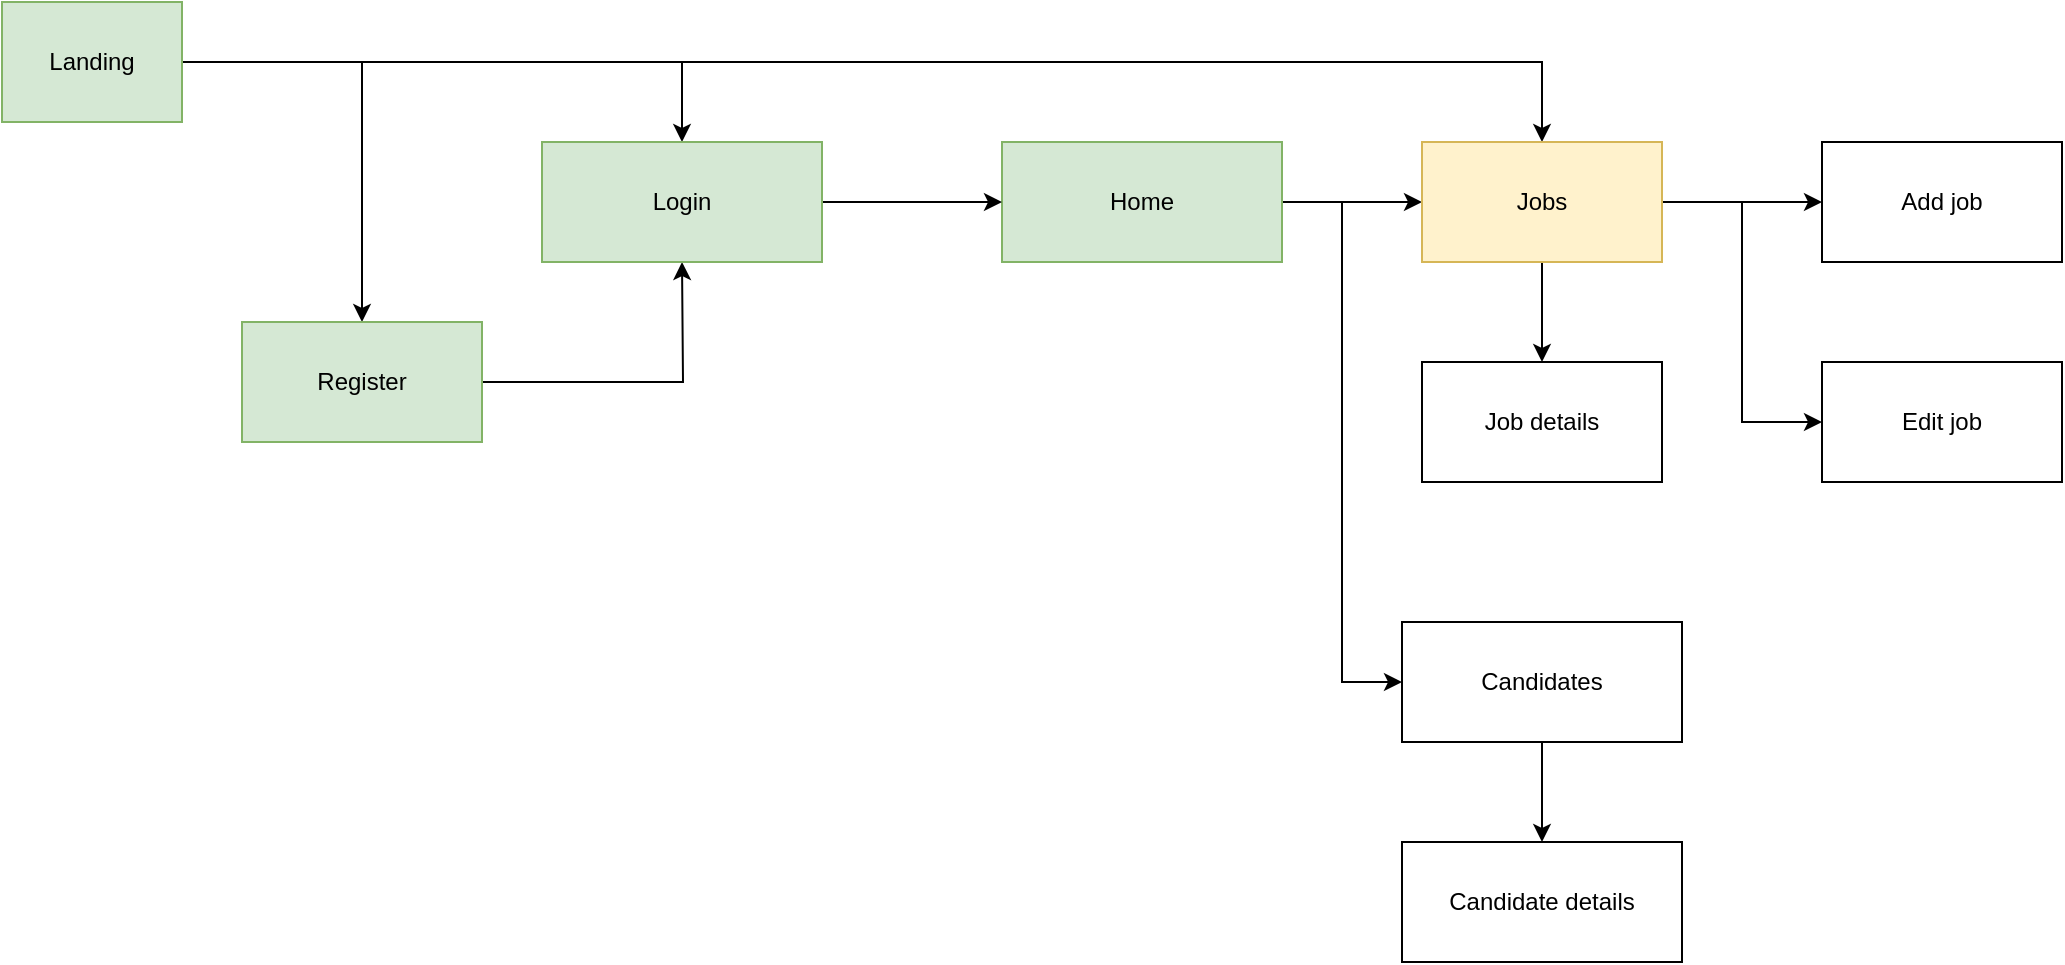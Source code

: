 <mxfile version="14.7.4" type="embed" pages="2"><diagram id="fBr3d5B6bGcw9yO6yx-x" name="routing company"><mxGraphModel dx="1684" dy="847" grid="1" gridSize="10" guides="1" tooltips="1" connect="1" arrows="1" fold="1" page="1" pageScale="1" pageWidth="850" pageHeight="1100" math="0" shadow="0"><root><mxCell id="d9Kt2vk20McQw-7nQmDv-0"/><mxCell id="d9Kt2vk20McQw-7nQmDv-1" parent="d9Kt2vk20McQw-7nQmDv-0"/><mxCell id="0VPqhQAM1J35TyShd2xN-18" style="edgeStyle=orthogonalEdgeStyle;rounded=0;orthogonalLoop=1;jettySize=auto;html=1;entryX=0;entryY=0.5;entryDx=0;entryDy=0;" parent="d9Kt2vk20McQw-7nQmDv-1" source="0VPqhQAM1J35TyShd2xN-8" target="0VPqhQAM1J35TyShd2xN-17" edge="1"><mxGeometry relative="1" as="geometry"/></mxCell><mxCell id="KjlB6gg_QOdUkgkOdXiY-7" style="edgeStyle=orthogonalEdgeStyle;rounded=0;orthogonalLoop=1;jettySize=auto;html=1;entryX=0;entryY=0.5;entryDx=0;entryDy=0;" parent="d9Kt2vk20McQw-7nQmDv-1" source="0VPqhQAM1J35TyShd2xN-8" target="KjlB6gg_QOdUkgkOdXiY-6" edge="1"><mxGeometry relative="1" as="geometry"/></mxCell><mxCell id="0VPqhQAM1J35TyShd2xN-8" value="Home" style="rounded=0;whiteSpace=wrap;html=1;sketch=0;fillColor=#d5e8d4;strokeColor=#82b366;" parent="d9Kt2vk20McQw-7nQmDv-1" vertex="1"><mxGeometry x="560" y="80" width="140" height="60" as="geometry"/></mxCell><mxCell id="0VPqhQAM1J35TyShd2xN-11" style="edgeStyle=orthogonalEdgeStyle;rounded=0;orthogonalLoop=1;jettySize=auto;html=1;" parent="d9Kt2vk20McQw-7nQmDv-1" source="0VPqhQAM1J35TyShd2xN-9" target="0VPqhQAM1J35TyShd2xN-10" edge="1"><mxGeometry relative="1" as="geometry"/></mxCell><mxCell id="0VPqhQAM1J35TyShd2xN-13" style="edgeStyle=orthogonalEdgeStyle;rounded=0;orthogonalLoop=1;jettySize=auto;html=1;" parent="d9Kt2vk20McQw-7nQmDv-1" source="0VPqhQAM1J35TyShd2xN-9" target="0VPqhQAM1J35TyShd2xN-12" edge="1"><mxGeometry relative="1" as="geometry"/></mxCell><mxCell id="LHcS-rAOE_ItH1CW1lJK-0" style="edgeStyle=orthogonalEdgeStyle;rounded=0;orthogonalLoop=1;jettySize=auto;html=1;entryX=0.5;entryY=0;entryDx=0;entryDy=0;" parent="d9Kt2vk20McQw-7nQmDv-1" source="0VPqhQAM1J35TyShd2xN-9" target="0VPqhQAM1J35TyShd2xN-17" edge="1"><mxGeometry relative="1" as="geometry"/></mxCell><mxCell id="0VPqhQAM1J35TyShd2xN-9" value="Landing" style="rounded=0;whiteSpace=wrap;html=1;sketch=0;strokeColor=#82b366;fillColor=#d5e8d4;" parent="d9Kt2vk20McQw-7nQmDv-1" vertex="1"><mxGeometry x="60" y="10" width="90" height="60" as="geometry"/></mxCell><mxCell id="0VPqhQAM1J35TyShd2xN-15" style="edgeStyle=orthogonalEdgeStyle;rounded=0;orthogonalLoop=1;jettySize=auto;html=1;" parent="d9Kt2vk20McQw-7nQmDv-1" source="0VPqhQAM1J35TyShd2xN-10" edge="1"><mxGeometry relative="1" as="geometry"><mxPoint x="400" y="140" as="targetPoint"/></mxGeometry></mxCell><mxCell id="0VPqhQAM1J35TyShd2xN-10" value="Register" style="rounded=0;whiteSpace=wrap;html=1;sketch=0;strokeColor=#82b366;fillColor=#d5e8d4;" parent="d9Kt2vk20McQw-7nQmDv-1" vertex="1"><mxGeometry x="180" y="170" width="120" height="60" as="geometry"/></mxCell><mxCell id="0VPqhQAM1J35TyShd2xN-16" style="edgeStyle=orthogonalEdgeStyle;rounded=0;orthogonalLoop=1;jettySize=auto;html=1;entryX=0;entryY=0.5;entryDx=0;entryDy=0;" parent="d9Kt2vk20McQw-7nQmDv-1" source="0VPqhQAM1J35TyShd2xN-12" target="0VPqhQAM1J35TyShd2xN-8" edge="1"><mxGeometry relative="1" as="geometry"/></mxCell><mxCell id="0VPqhQAM1J35TyShd2xN-12" value="Login" style="rounded=0;whiteSpace=wrap;html=1;sketch=0;strokeColor=#82b366;fillColor=#d5e8d4;" parent="d9Kt2vk20McQw-7nQmDv-1" vertex="1"><mxGeometry x="330" y="80" width="140" height="60" as="geometry"/></mxCell><mxCell id="KjlB6gg_QOdUkgkOdXiY-1" value="" style="edgeStyle=orthogonalEdgeStyle;rounded=0;orthogonalLoop=1;jettySize=auto;html=1;" parent="d9Kt2vk20McQw-7nQmDv-1" source="0VPqhQAM1J35TyShd2xN-17" target="KjlB6gg_QOdUkgkOdXiY-0" edge="1"><mxGeometry relative="1" as="geometry"/></mxCell><mxCell id="KjlB6gg_QOdUkgkOdXiY-3" value="" style="edgeStyle=orthogonalEdgeStyle;rounded=0;orthogonalLoop=1;jettySize=auto;html=1;" parent="d9Kt2vk20McQw-7nQmDv-1" source="0VPqhQAM1J35TyShd2xN-17" target="KjlB6gg_QOdUkgkOdXiY-2" edge="1"><mxGeometry relative="1" as="geometry"/></mxCell><mxCell id="KjlB6gg_QOdUkgkOdXiY-5" style="edgeStyle=orthogonalEdgeStyle;rounded=0;orthogonalLoop=1;jettySize=auto;html=1;entryX=0;entryY=0.5;entryDx=0;entryDy=0;" parent="d9Kt2vk20McQw-7nQmDv-1" source="0VPqhQAM1J35TyShd2xN-17" target="KjlB6gg_QOdUkgkOdXiY-4" edge="1"><mxGeometry relative="1" as="geometry"/></mxCell><mxCell id="0VPqhQAM1J35TyShd2xN-17" value="Jobs" style="rounded=0;whiteSpace=wrap;html=1;sketch=0;fillColor=#fff2cc;strokeColor=#d6b656;" parent="d9Kt2vk20McQw-7nQmDv-1" vertex="1"><mxGeometry x="770" y="80" width="120" height="60" as="geometry"/></mxCell><mxCell id="KjlB6gg_QOdUkgkOdXiY-0" value="Add job" style="whiteSpace=wrap;html=1;rounded=0;sketch=0;" parent="d9Kt2vk20McQw-7nQmDv-1" vertex="1"><mxGeometry x="970" y="80" width="120" height="60" as="geometry"/></mxCell><mxCell id="KjlB6gg_QOdUkgkOdXiY-2" value="Job details" style="whiteSpace=wrap;html=1;rounded=0;sketch=0;" parent="d9Kt2vk20McQw-7nQmDv-1" vertex="1"><mxGeometry x="770" y="190" width="120" height="60" as="geometry"/></mxCell><mxCell id="KjlB6gg_QOdUkgkOdXiY-4" value="Edit job" style="whiteSpace=wrap;html=1;rounded=0;sketch=0;" parent="d9Kt2vk20McQw-7nQmDv-1" vertex="1"><mxGeometry x="970" y="190" width="120" height="60" as="geometry"/></mxCell><mxCell id="KjlB6gg_QOdUkgkOdXiY-9" style="edgeStyle=orthogonalEdgeStyle;rounded=0;orthogonalLoop=1;jettySize=auto;html=1;entryX=0.5;entryY=0;entryDx=0;entryDy=0;" parent="d9Kt2vk20McQw-7nQmDv-1" source="KjlB6gg_QOdUkgkOdXiY-6" target="KjlB6gg_QOdUkgkOdXiY-8" edge="1"><mxGeometry relative="1" as="geometry"/></mxCell><mxCell id="KjlB6gg_QOdUkgkOdXiY-6" value="Candidates" style="rounded=0;whiteSpace=wrap;html=1;sketch=0;" parent="d9Kt2vk20McQw-7nQmDv-1" vertex="1"><mxGeometry x="760" y="320" width="140" height="60" as="geometry"/></mxCell><mxCell id="KjlB6gg_QOdUkgkOdXiY-8" value="Candidate details" style="rounded=0;whiteSpace=wrap;html=1;sketch=0;" parent="d9Kt2vk20McQw-7nQmDv-1" vertex="1"><mxGeometry x="760" y="430" width="140" height="60" as="geometry"/></mxCell></root></mxGraphModel></diagram><diagram id="Xy-f-On0cxK1v_labLgM" name="routing candidate"><mxGraphModel dx="1130" dy="720" grid="1" gridSize="10" guides="1" tooltips="1" connect="1" arrows="1" fold="1" page="1" pageScale="1" pageWidth="850" pageHeight="1100" math="0" shadow="0"><root><mxCell id="FTQLlcLb5bZG7TZzsalt-0"/><mxCell id="FTQLlcLb5bZG7TZzsalt-1" parent="FTQLlcLb5bZG7TZzsalt-0"/><mxCell id="HCIlMNvmN0nBcz0fcrEZ-0" style="edgeStyle=orthogonalEdgeStyle;rounded=0;orthogonalLoop=1;jettySize=auto;html=1;entryX=0;entryY=0.5;entryDx=0;entryDy=0;" parent="FTQLlcLb5bZG7TZzsalt-1" source="HCIlMNvmN0nBcz0fcrEZ-2" target="HCIlMNvmN0nBcz0fcrEZ-13" edge="1"><mxGeometry relative="1" as="geometry"/></mxCell><mxCell id="HCIlMNvmN0nBcz0fcrEZ-2" value="Home" style="rounded=0;whiteSpace=wrap;html=1;sketch=0;fontColor=#1D3557;strokeColor=#457B9D;fillColor=#A8DADC;" parent="FTQLlcLb5bZG7TZzsalt-1" vertex="1"><mxGeometry x="540" y="120" width="140" height="60" as="geometry"/></mxCell><mxCell id="HCIlMNvmN0nBcz0fcrEZ-3" style="edgeStyle=orthogonalEdgeStyle;rounded=0;orthogonalLoop=1;jettySize=auto;html=1;" parent="FTQLlcLb5bZG7TZzsalt-1" source="HCIlMNvmN0nBcz0fcrEZ-5" target="HCIlMNvmN0nBcz0fcrEZ-7" edge="1"><mxGeometry relative="1" as="geometry"/></mxCell><mxCell id="HCIlMNvmN0nBcz0fcrEZ-4" style="edgeStyle=orthogonalEdgeStyle;rounded=0;orthogonalLoop=1;jettySize=auto;html=1;" parent="FTQLlcLb5bZG7TZzsalt-1" source="HCIlMNvmN0nBcz0fcrEZ-5" target="HCIlMNvmN0nBcz0fcrEZ-9" edge="1"><mxGeometry relative="1" as="geometry"/></mxCell><mxCell id="g1QOU21cq7KV9iqdDno6-0" style="edgeStyle=orthogonalEdgeStyle;rounded=0;orthogonalLoop=1;jettySize=auto;html=1;" parent="FTQLlcLb5bZG7TZzsalt-1" source="HCIlMNvmN0nBcz0fcrEZ-5" target="HCIlMNvmN0nBcz0fcrEZ-13" edge="1"><mxGeometry relative="1" as="geometry"/></mxCell><mxCell id="HCIlMNvmN0nBcz0fcrEZ-5" value="Landing" style="rounded=0;whiteSpace=wrap;html=1;sketch=0;fontColor=#1D3557;strokeColor=#457B9D;fillColor=#A8DADC;" parent="FTQLlcLb5bZG7TZzsalt-1" vertex="1"><mxGeometry x="40" y="40" width="90" height="60" as="geometry"/></mxCell><mxCell id="HCIlMNvmN0nBcz0fcrEZ-6" style="edgeStyle=orthogonalEdgeStyle;rounded=0;orthogonalLoop=1;jettySize=auto;html=1;entryX=0.5;entryY=1;entryDx=0;entryDy=0;" parent="FTQLlcLb5bZG7TZzsalt-1" source="HCIlMNvmN0nBcz0fcrEZ-7" target="HCIlMNvmN0nBcz0fcrEZ-9" edge="1"><mxGeometry relative="1" as="geometry"/></mxCell><mxCell id="HCIlMNvmN0nBcz0fcrEZ-7" value="Register" style="rounded=0;whiteSpace=wrap;html=1;sketch=0;fontColor=#1D3557;strokeColor=#457B9D;fillColor=#A8DADC;" parent="FTQLlcLb5bZG7TZzsalt-1" vertex="1"><mxGeometry x="160" y="230" width="120" height="60" as="geometry"/></mxCell><mxCell id="HCIlMNvmN0nBcz0fcrEZ-8" style="edgeStyle=orthogonalEdgeStyle;rounded=0;orthogonalLoop=1;jettySize=auto;html=1;entryX=0;entryY=0.5;entryDx=0;entryDy=0;" parent="FTQLlcLb5bZG7TZzsalt-1" source="HCIlMNvmN0nBcz0fcrEZ-9" target="HCIlMNvmN0nBcz0fcrEZ-2" edge="1"><mxGeometry relative="1" as="geometry"/></mxCell><mxCell id="HCIlMNvmN0nBcz0fcrEZ-9" value="Login" style="rounded=0;whiteSpace=wrap;html=1;sketch=0;fontColor=#1D3557;strokeColor=#457B9D;fillColor=#A8DADC;" parent="FTQLlcLb5bZG7TZzsalt-1" vertex="1"><mxGeometry x="310" y="120" width="140" height="60" as="geometry"/></mxCell><mxCell id="HCIlMNvmN0nBcz0fcrEZ-11" value="" style="edgeStyle=orthogonalEdgeStyle;rounded=0;orthogonalLoop=1;jettySize=auto;html=1;" parent="FTQLlcLb5bZG7TZzsalt-1" source="HCIlMNvmN0nBcz0fcrEZ-13" target="HCIlMNvmN0nBcz0fcrEZ-15" edge="1"><mxGeometry relative="1" as="geometry"/></mxCell><mxCell id="HCIlMNvmN0nBcz0fcrEZ-13" value="Jobs" style="rounded=0;whiteSpace=wrap;html=1;sketch=0;fontColor=#1D3557;strokeColor=#457B9D;fillColor=#A8DADC;" parent="FTQLlcLb5bZG7TZzsalt-1" vertex="1"><mxGeometry x="740" y="120" width="140" height="60" as="geometry"/></mxCell><mxCell id="HCIlMNvmN0nBcz0fcrEZ-15" value="Job details" style="whiteSpace=wrap;html=1;rounded=0;fontColor=#1D3557;strokeColor=#457B9D;fillColor=#A8DADC;sketch=0;" parent="FTQLlcLb5bZG7TZzsalt-1" vertex="1"><mxGeometry x="750" y="230" width="120" height="60" as="geometry"/></mxCell></root></mxGraphModel></diagram></mxfile>